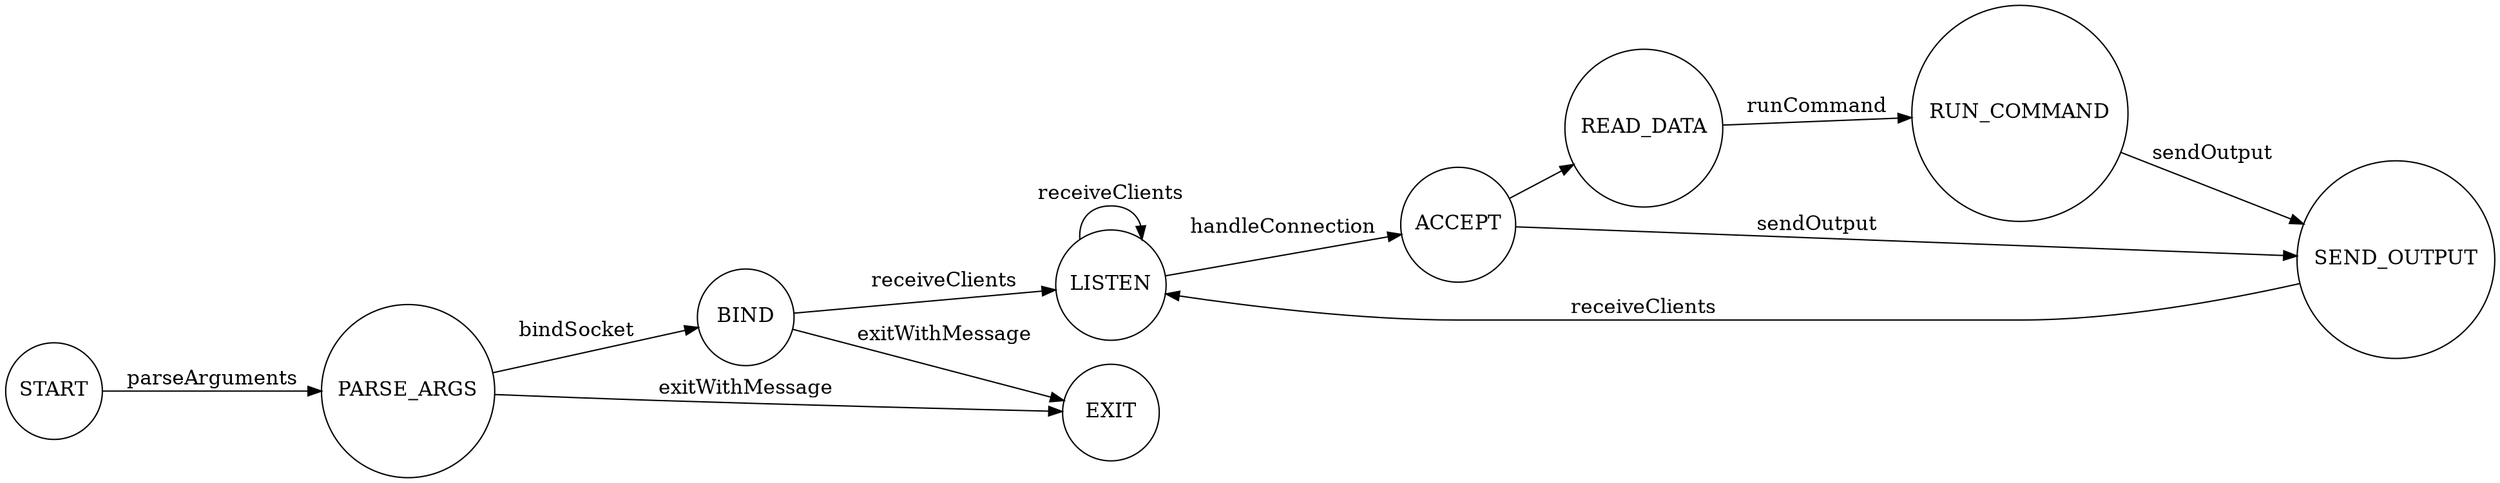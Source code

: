 digraph Server {
    node [shape = circle; fontsize = 15; width = 1; height = 1;];
    edge [fontsize = 15;];
    
    rankdir = "LR";
    
    // States
    START;
    PARSE_ARGS;
    BIND;
    LISTEN;
    ACCEPT;
    READ_DATA;
    RUN_COMMAND;
    SEND_OUTPUT;
    
    START -> PARSE_ARGS [label = "parseArguments";];
    PARSE_ARGS -> EXIT [label = "exitWithMessage";];
    PARSE_ARGS -> BIND [label = "bindSocket";];
    BIND -> EXIT [label = "exitWithMessage";];
    BIND -> LISTEN [label = "receiveClients";];
    LISTEN -> LISTEN [label = "receiveClients";];
    LISTEN -> ACCEPT [label = "handleConnection";];
    ACCEPT -> SEND_OUTPUT [label = "sendOutput";];
    ACCEPT -> READ_DATA;
    READ_DATA -> RUN_COMMAND [label = "runCommand";];
    RUN_COMMAND -> SEND_OUTPUT [label = "sendOutput";];
    SEND_OUTPUT -> LISTEN [label = "receiveClients";];
}